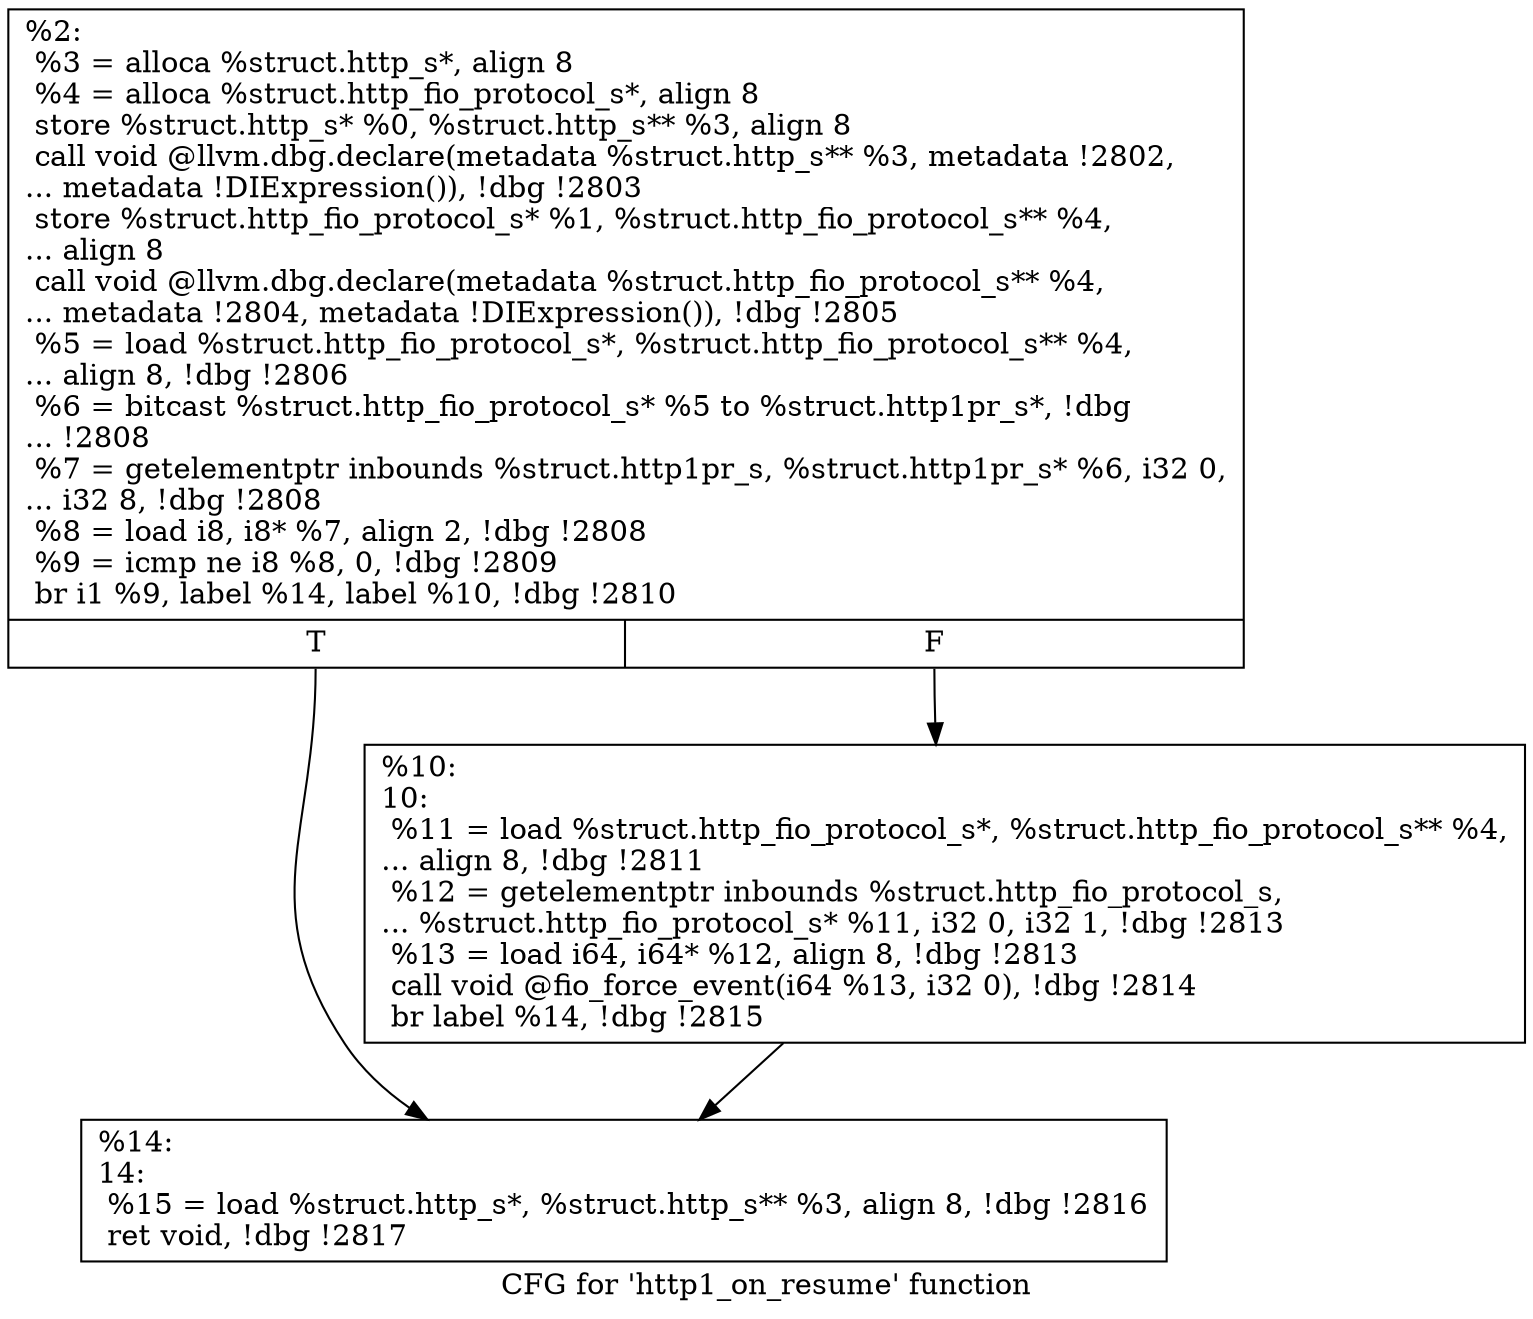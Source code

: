 digraph "CFG for 'http1_on_resume' function" {
	label="CFG for 'http1_on_resume' function";

	Node0x5568521831a0 [shape=record,label="{%2:\l  %3 = alloca %struct.http_s*, align 8\l  %4 = alloca %struct.http_fio_protocol_s*, align 8\l  store %struct.http_s* %0, %struct.http_s** %3, align 8\l  call void @llvm.dbg.declare(metadata %struct.http_s** %3, metadata !2802,\l... metadata !DIExpression()), !dbg !2803\l  store %struct.http_fio_protocol_s* %1, %struct.http_fio_protocol_s** %4,\l... align 8\l  call void @llvm.dbg.declare(metadata %struct.http_fio_protocol_s** %4,\l... metadata !2804, metadata !DIExpression()), !dbg !2805\l  %5 = load %struct.http_fio_protocol_s*, %struct.http_fio_protocol_s** %4,\l... align 8, !dbg !2806\l  %6 = bitcast %struct.http_fio_protocol_s* %5 to %struct.http1pr_s*, !dbg\l... !2808\l  %7 = getelementptr inbounds %struct.http1pr_s, %struct.http1pr_s* %6, i32 0,\l... i32 8, !dbg !2808\l  %8 = load i8, i8* %7, align 2, !dbg !2808\l  %9 = icmp ne i8 %8, 0, !dbg !2809\l  br i1 %9, label %14, label %10, !dbg !2810\l|{<s0>T|<s1>F}}"];
	Node0x5568521831a0:s0 -> Node0x556852183ec0;
	Node0x5568521831a0:s1 -> Node0x556852183e70;
	Node0x556852183e70 [shape=record,label="{%10:\l10:                                               \l  %11 = load %struct.http_fio_protocol_s*, %struct.http_fio_protocol_s** %4,\l... align 8, !dbg !2811\l  %12 = getelementptr inbounds %struct.http_fio_protocol_s,\l... %struct.http_fio_protocol_s* %11, i32 0, i32 1, !dbg !2813\l  %13 = load i64, i64* %12, align 8, !dbg !2813\l  call void @fio_force_event(i64 %13, i32 0), !dbg !2814\l  br label %14, !dbg !2815\l}"];
	Node0x556852183e70 -> Node0x556852183ec0;
	Node0x556852183ec0 [shape=record,label="{%14:\l14:                                               \l  %15 = load %struct.http_s*, %struct.http_s** %3, align 8, !dbg !2816\l  ret void, !dbg !2817\l}"];
}
